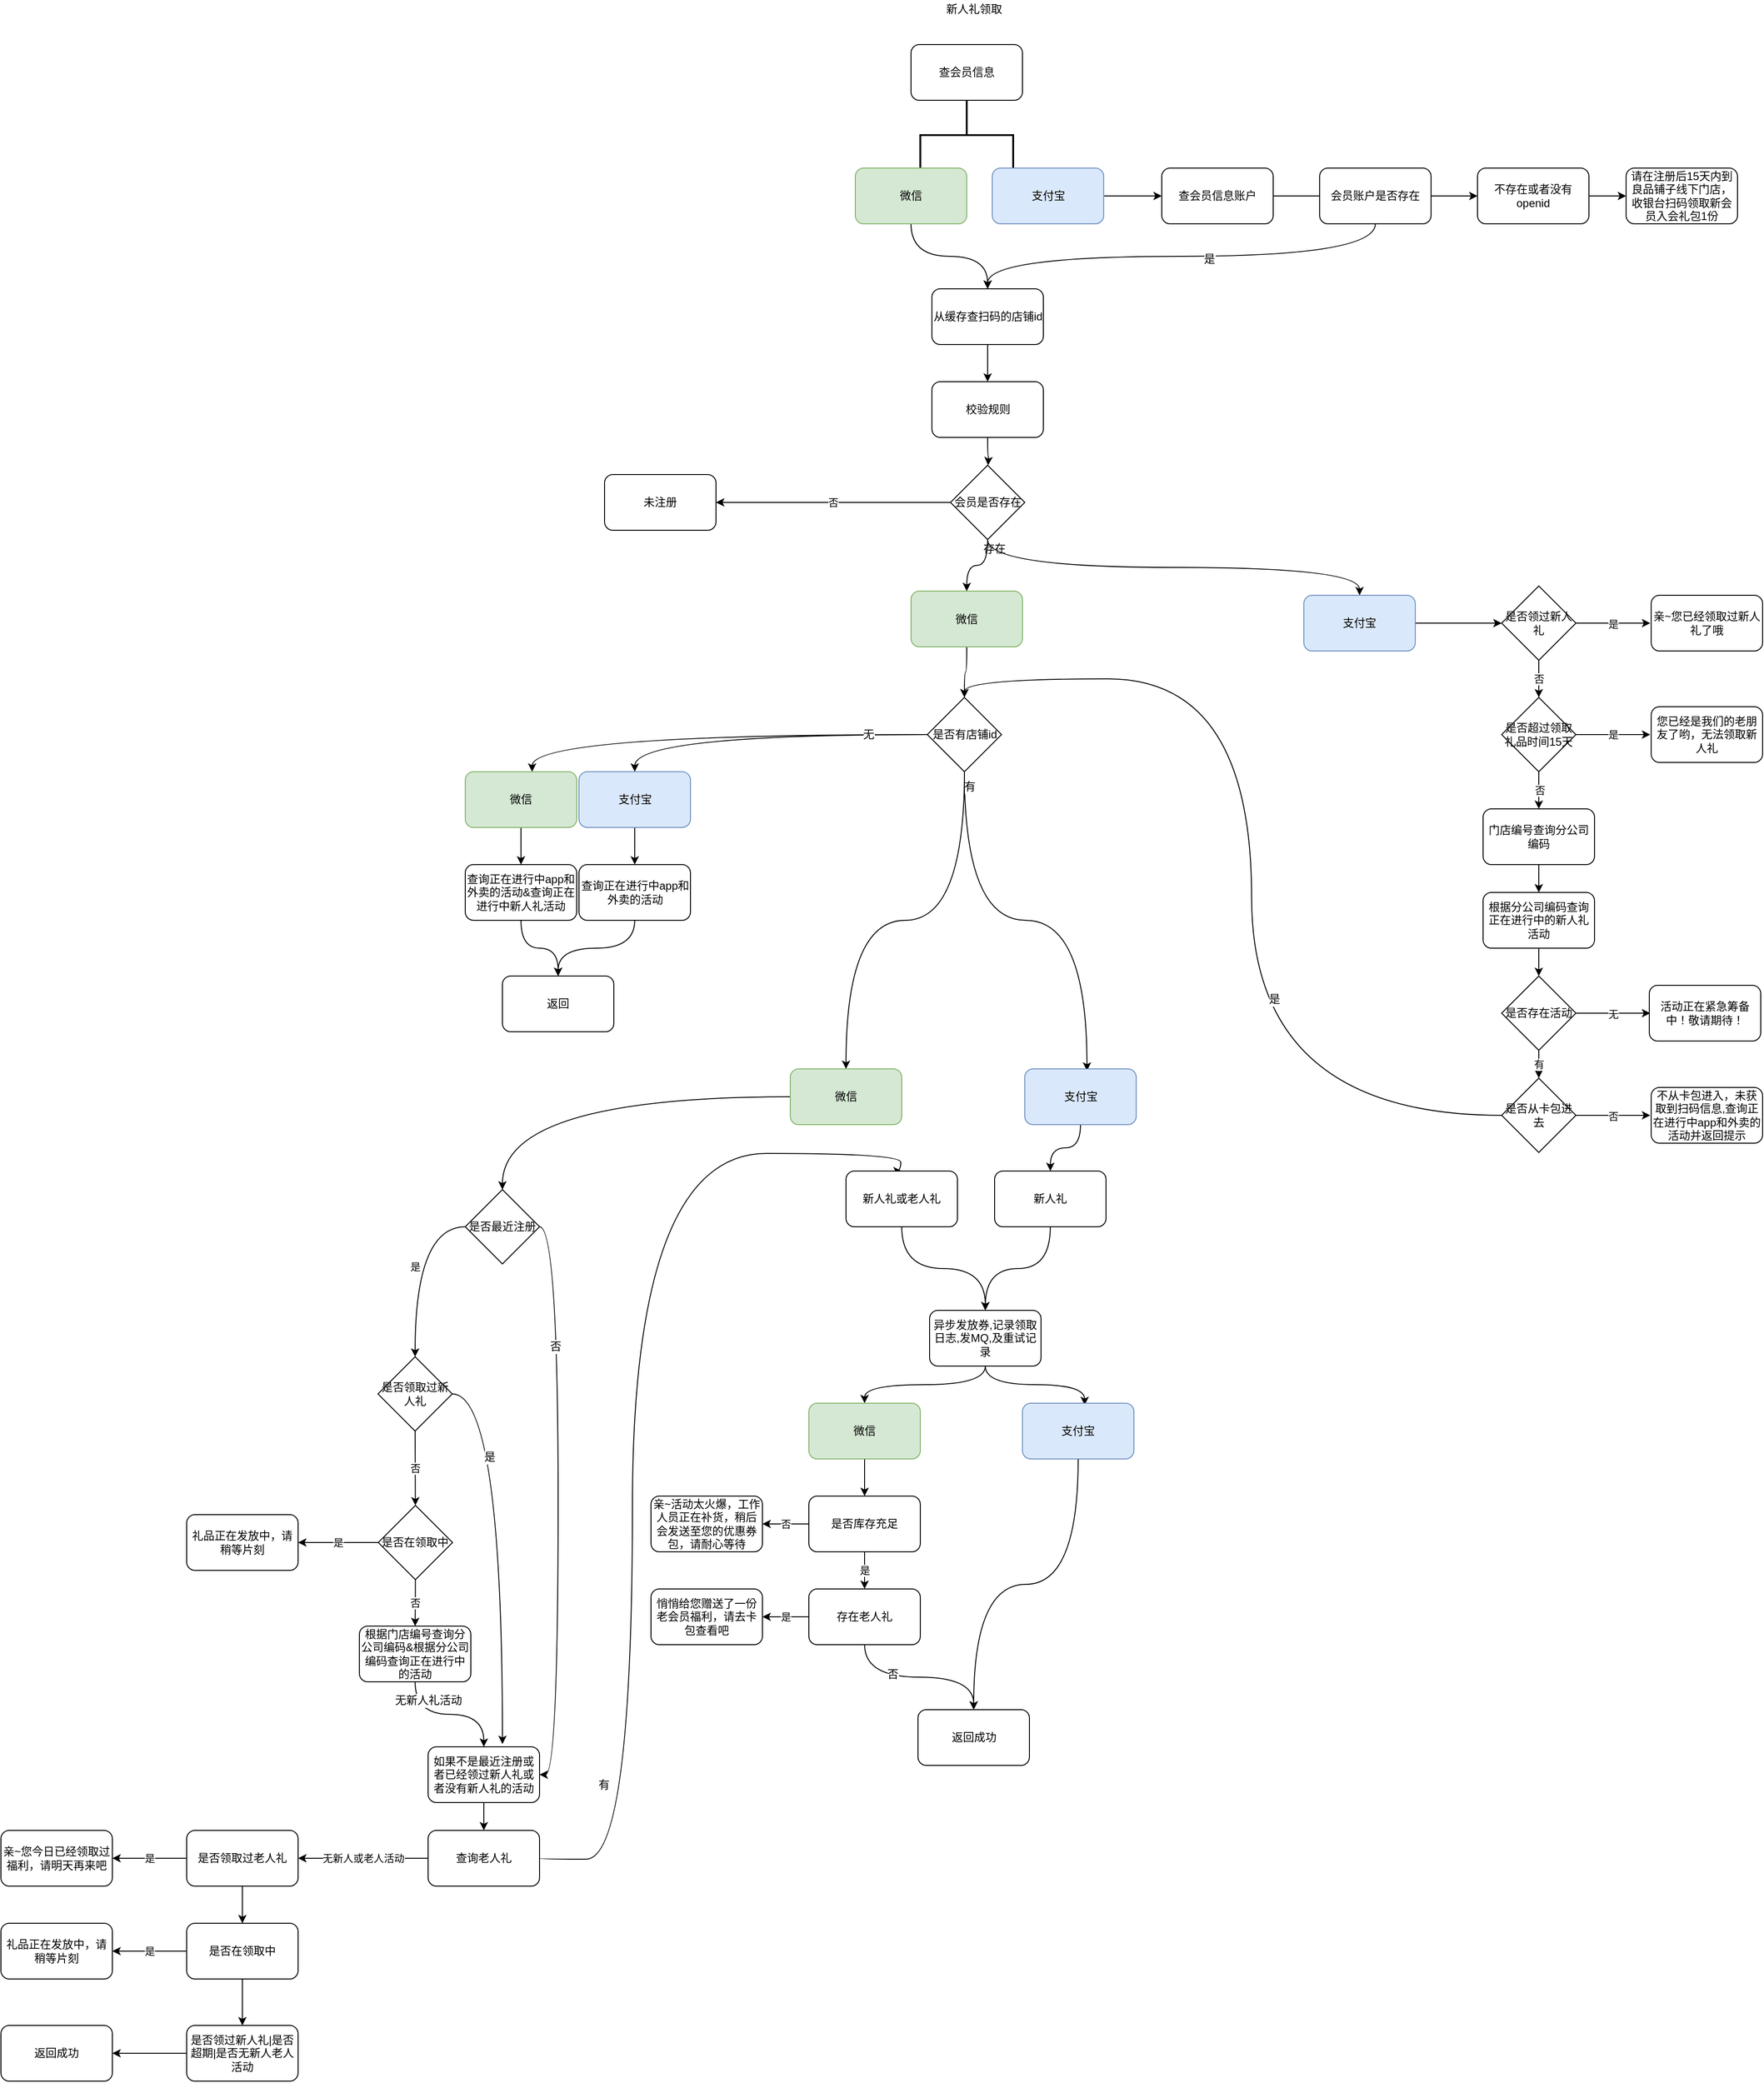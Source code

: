 <mxfile version="12.4.8" type="github">
  <diagram id="RvbXFcik-qNb9ONn9Jq8" name="第 1 页">
    <mxGraphModel dx="3076" dy="2088" grid="1" gridSize="10" guides="1" tooltips="1" connect="1" arrows="1" fold="1" page="1" pageScale="1" pageWidth="827" pageHeight="1169" math="0" shadow="0">
      <root>
        <mxCell id="0"/>
        <mxCell id="1" parent="0"/>
        <mxCell id="LnuIVruw8-GFj0OsJwK6-21" value="查会员信息" style="rounded=1;whiteSpace=wrap;html=1;" vertex="1" parent="1">
          <mxGeometry x="120" y="27" width="120" height="60" as="geometry"/>
        </mxCell>
        <mxCell id="LnuIVruw8-GFj0OsJwK6-9" value="" style="edgeStyle=orthogonalEdgeStyle;rounded=0;orthogonalLoop=1;jettySize=auto;html=1;" edge="1" parent="1" source="LnuIVruw8-GFj0OsJwK6-5" target="LnuIVruw8-GFj0OsJwK6-8">
          <mxGeometry relative="1" as="geometry"/>
        </mxCell>
        <mxCell id="LnuIVruw8-GFj0OsJwK6-5" value="不存在或者没有openid" style="rounded=1;whiteSpace=wrap;html=1;" vertex="1" parent="1">
          <mxGeometry x="730" y="160" width="120" height="60" as="geometry"/>
        </mxCell>
        <mxCell id="LnuIVruw8-GFj0OsJwK6-8" value="请在注册后15天内到良品铺子线下门店，收银台扫码领取新会员入会礼包1份" style="rounded=1;whiteSpace=wrap;html=1;" vertex="1" parent="1">
          <mxGeometry x="890" y="160" width="120" height="60" as="geometry"/>
        </mxCell>
        <mxCell id="LXQ_3Y_5uVBMGB0NAbPt-2" value="新人礼领取" style="text;html=1;strokeColor=none;fillColor=none;align=center;verticalAlign=middle;whiteSpace=wrap;rounded=0;" parent="1" vertex="1">
          <mxGeometry x="137.5" y="-20.59" width="100" height="20" as="geometry"/>
        </mxCell>
        <mxCell id="LnuIVruw8-GFj0OsJwK6-34" value="" style="edgeStyle=orthogonalEdgeStyle;rounded=0;orthogonalLoop=1;jettySize=auto;html=1;" edge="1" parent="1" source="LnuIVruw8-GFj0OsJwK6-13" target="LnuIVruw8-GFj0OsJwK6-33">
          <mxGeometry relative="1" as="geometry"/>
        </mxCell>
        <mxCell id="LnuIVruw8-GFj0OsJwK6-13" value="从缓存查扫码的店铺id" style="rounded=1;whiteSpace=wrap;html=1;" vertex="1" parent="1">
          <mxGeometry x="142.5" y="290" width="120" height="60" as="geometry"/>
        </mxCell>
        <mxCell id="LnuIVruw8-GFj0OsJwK6-184" value="" style="edgeStyle=orthogonalEdgeStyle;curved=1;rounded=0;orthogonalLoop=1;jettySize=auto;html=1;" edge="1" parent="1" source="LnuIVruw8-GFj0OsJwK6-33">
          <mxGeometry relative="1" as="geometry">
            <mxPoint x="203" y="480" as="targetPoint"/>
          </mxGeometry>
        </mxCell>
        <mxCell id="LnuIVruw8-GFj0OsJwK6-33" value="校验规则" style="rounded=1;whiteSpace=wrap;html=1;" vertex="1" parent="1">
          <mxGeometry x="142.5" y="390" width="120" height="60" as="geometry"/>
        </mxCell>
        <mxCell id="LnuIVruw8-GFj0OsJwK6-17" value="" style="strokeWidth=2;html=1;shape=mxgraph.flowchart.annotation_2;align=left;labelPosition=right;pointerEvents=1;rotation=90;" vertex="1" parent="1">
          <mxGeometry x="142.5" y="74.5" width="75" height="100" as="geometry"/>
        </mxCell>
        <mxCell id="LnuIVruw8-GFj0OsJwK6-24" value="" style="edgeStyle=orthogonalEdgeStyle;rounded=0;orthogonalLoop=1;jettySize=auto;html=1;" edge="1" parent="1" source="LnuIVruw8-GFj0OsJwK6-18" target="LnuIVruw8-GFj0OsJwK6-23">
          <mxGeometry relative="1" as="geometry"/>
        </mxCell>
        <mxCell id="LnuIVruw8-GFj0OsJwK6-18" value="支付宝" style="rounded=1;whiteSpace=wrap;html=1;fillColor=#dae8fc;strokeColor=#6c8ebf;" vertex="1" parent="1">
          <mxGeometry x="207.5" y="160" width="120" height="60" as="geometry"/>
        </mxCell>
        <mxCell id="LnuIVruw8-GFj0OsJwK6-25" value="" style="edgeStyle=orthogonalEdgeStyle;rounded=0;orthogonalLoop=1;jettySize=auto;html=1;" edge="1" parent="1" source="LnuIVruw8-GFj0OsJwK6-23">
          <mxGeometry relative="1" as="geometry">
            <mxPoint x="580" y="190" as="targetPoint"/>
          </mxGeometry>
        </mxCell>
        <mxCell id="LnuIVruw8-GFj0OsJwK6-180" style="edgeStyle=orthogonalEdgeStyle;curved=1;rounded=0;orthogonalLoop=1;jettySize=auto;html=1;exitX=0.5;exitY=1;exitDx=0;exitDy=0;entryX=0.5;entryY=0;entryDx=0;entryDy=0;" edge="1" parent="1" source="LnuIVruw8-GFj0OsJwK6-19" target="LnuIVruw8-GFj0OsJwK6-13">
          <mxGeometry relative="1" as="geometry"/>
        </mxCell>
        <mxCell id="LnuIVruw8-GFj0OsJwK6-19" value="微信" style="rounded=1;whiteSpace=wrap;html=1;fillColor=#d5e8d4;strokeColor=#82b366;" vertex="1" parent="1">
          <mxGeometry x="60" y="160" width="120" height="60" as="geometry"/>
        </mxCell>
        <mxCell id="LnuIVruw8-GFj0OsJwK6-42" value="" style="edgeStyle=orthogonalEdgeStyle;rounded=0;orthogonalLoop=1;jettySize=auto;html=1;" edge="1" parent="1" source="LnuIVruw8-GFj0OsJwK6-31" target="LnuIVruw8-GFj0OsJwK6-41">
          <mxGeometry relative="1" as="geometry"/>
        </mxCell>
        <mxCell id="LnuIVruw8-GFj0OsJwK6-31" value="支付宝" style="rounded=1;whiteSpace=wrap;html=1;fillColor=#dae8fc;strokeColor=#6c8ebf;" vertex="1" parent="1">
          <mxGeometry x="543" y="620" width="120" height="60" as="geometry"/>
        </mxCell>
        <mxCell id="LnuIVruw8-GFj0OsJwK6-190" style="edgeStyle=orthogonalEdgeStyle;curved=1;rounded=0;orthogonalLoop=1;jettySize=auto;html=1;exitX=0.5;exitY=1;exitDx=0;exitDy=0;entryX=0.5;entryY=0;entryDx=0;entryDy=0;" edge="1" parent="1" source="LnuIVruw8-GFj0OsJwK6-32" target="LnuIVruw8-GFj0OsJwK6-74">
          <mxGeometry relative="1" as="geometry"/>
        </mxCell>
        <mxCell id="LnuIVruw8-GFj0OsJwK6-32" value="微信" style="rounded=1;whiteSpace=wrap;html=1;fillColor=#d5e8d4;strokeColor=#82b366;" vertex="1" parent="1">
          <mxGeometry x="120" y="615.5" width="120" height="60" as="geometry"/>
        </mxCell>
        <mxCell id="LnuIVruw8-GFj0OsJwK6-39" value="否" style="edgeStyle=orthogonalEdgeStyle;rounded=0;orthogonalLoop=1;jettySize=auto;html=1;entryX=1;entryY=0.5;entryDx=0;entryDy=0;" edge="1" parent="1" source="LnuIVruw8-GFj0OsJwK6-37" target="LnuIVruw8-GFj0OsJwK6-40">
          <mxGeometry relative="1" as="geometry">
            <mxPoint x="-120" y="569.25" as="targetPoint"/>
          </mxGeometry>
        </mxCell>
        <mxCell id="LnuIVruw8-GFj0OsJwK6-188" style="edgeStyle=orthogonalEdgeStyle;curved=1;rounded=0;orthogonalLoop=1;jettySize=auto;html=1;exitX=0.5;exitY=1;exitDx=0;exitDy=0;entryX=0.5;entryY=0;entryDx=0;entryDy=0;" edge="1" parent="1" source="LnuIVruw8-GFj0OsJwK6-37" target="LnuIVruw8-GFj0OsJwK6-32">
          <mxGeometry relative="1" as="geometry"/>
        </mxCell>
        <mxCell id="LnuIVruw8-GFj0OsJwK6-189" style="edgeStyle=orthogonalEdgeStyle;curved=1;rounded=0;orthogonalLoop=1;jettySize=auto;html=1;exitX=0.5;exitY=1;exitDx=0;exitDy=0;" edge="1" parent="1" source="LnuIVruw8-GFj0OsJwK6-37" target="LnuIVruw8-GFj0OsJwK6-31">
          <mxGeometry relative="1" as="geometry"/>
        </mxCell>
        <mxCell id="LnuIVruw8-GFj0OsJwK6-37" value="&lt;span style=&quot;white-space: normal&quot;&gt;会员是否存在&lt;/span&gt;" style="rhombus;whiteSpace=wrap;html=1;" vertex="1" parent="1">
          <mxGeometry x="162.5" y="480" width="80" height="80" as="geometry"/>
        </mxCell>
        <mxCell id="LnuIVruw8-GFj0OsJwK6-102" style="edgeStyle=orthogonalEdgeStyle;curved=1;rounded=0;orthogonalLoop=1;jettySize=auto;html=1;exitX=0;exitY=0.5;exitDx=0;exitDy=0;entryX=0.6;entryY=0;entryDx=0;entryDy=0;entryPerimeter=0;" edge="1" parent="1" source="LnuIVruw8-GFj0OsJwK6-74" target="LnuIVruw8-GFj0OsJwK6-81">
          <mxGeometry relative="1" as="geometry"/>
        </mxCell>
        <mxCell id="LnuIVruw8-GFj0OsJwK6-103" style="edgeStyle=orthogonalEdgeStyle;curved=1;rounded=0;orthogonalLoop=1;jettySize=auto;html=1;exitX=0;exitY=0.5;exitDx=0;exitDy=0;entryX=0.5;entryY=0;entryDx=0;entryDy=0;" edge="1" parent="1" source="LnuIVruw8-GFj0OsJwK6-74" target="LnuIVruw8-GFj0OsJwK6-83">
          <mxGeometry relative="1" as="geometry"/>
        </mxCell>
        <mxCell id="LnuIVruw8-GFj0OsJwK6-104" value="无" style="text;html=1;align=center;verticalAlign=middle;resizable=0;points=[];labelBackgroundColor=#ffffff;" vertex="1" connectable="0" parent="LnuIVruw8-GFj0OsJwK6-103">
          <mxGeometry x="-0.642" relative="1" as="geometry">
            <mxPoint as="offset"/>
          </mxGeometry>
        </mxCell>
        <mxCell id="LnuIVruw8-GFj0OsJwK6-109" style="edgeStyle=orthogonalEdgeStyle;curved=1;rounded=0;orthogonalLoop=1;jettySize=auto;html=1;exitX=0.5;exitY=1;exitDx=0;exitDy=0;" edge="1" parent="1" source="LnuIVruw8-GFj0OsJwK6-74" target="LnuIVruw8-GFj0OsJwK6-108">
          <mxGeometry relative="1" as="geometry"/>
        </mxCell>
        <mxCell id="LnuIVruw8-GFj0OsJwK6-112" style="edgeStyle=orthogonalEdgeStyle;curved=1;rounded=0;orthogonalLoop=1;jettySize=auto;html=1;exitX=0.5;exitY=1;exitDx=0;exitDy=0;entryX=0.558;entryY=0.033;entryDx=0;entryDy=0;entryPerimeter=0;" edge="1" parent="1" source="LnuIVruw8-GFj0OsJwK6-74" target="LnuIVruw8-GFj0OsJwK6-110">
          <mxGeometry relative="1" as="geometry"/>
        </mxCell>
        <mxCell id="LnuIVruw8-GFj0OsJwK6-113" value="有" style="text;html=1;align=center;verticalAlign=middle;resizable=0;points=[];labelBackgroundColor=#ffffff;" vertex="1" connectable="0" parent="LnuIVruw8-GFj0OsJwK6-112">
          <mxGeometry x="-0.929" y="5" relative="1" as="geometry">
            <mxPoint as="offset"/>
          </mxGeometry>
        </mxCell>
        <mxCell id="LnuIVruw8-GFj0OsJwK6-74" value="&lt;span style=&quot;white-space: normal&quot;&gt;是否有店铺id&lt;/span&gt;" style="rhombus;whiteSpace=wrap;html=1;" vertex="1" parent="1">
          <mxGeometry x="137.5" y="730" width="80" height="80" as="geometry"/>
        </mxCell>
        <mxCell id="LnuIVruw8-GFj0OsJwK6-40" value="未注册" style="rounded=1;whiteSpace=wrap;html=1;" vertex="1" parent="1">
          <mxGeometry x="-210" y="490" width="120" height="60" as="geometry"/>
        </mxCell>
        <mxCell id="LnuIVruw8-GFj0OsJwK6-44" value="是" style="edgeStyle=orthogonalEdgeStyle;rounded=0;orthogonalLoop=1;jettySize=auto;html=1;" edge="1" parent="1" source="LnuIVruw8-GFj0OsJwK6-41">
          <mxGeometry relative="1" as="geometry">
            <mxPoint x="916" y="650" as="targetPoint"/>
          </mxGeometry>
        </mxCell>
        <mxCell id="LnuIVruw8-GFj0OsJwK6-47" value="否" style="edgeStyle=orthogonalEdgeStyle;rounded=0;orthogonalLoop=1;jettySize=auto;html=1;" edge="1" parent="1" source="LnuIVruw8-GFj0OsJwK6-41" target="LnuIVruw8-GFj0OsJwK6-46">
          <mxGeometry relative="1" as="geometry"/>
        </mxCell>
        <mxCell id="LnuIVruw8-GFj0OsJwK6-41" value="是否领过新人礼" style="rhombus;whiteSpace=wrap;html=1;" vertex="1" parent="1">
          <mxGeometry x="756" y="610" width="80" height="80" as="geometry"/>
        </mxCell>
        <mxCell id="LnuIVruw8-GFj0OsJwK6-51" value="否" style="edgeStyle=orthogonalEdgeStyle;rounded=0;orthogonalLoop=1;jettySize=auto;html=1;" edge="1" parent="1" source="LnuIVruw8-GFj0OsJwK6-46">
          <mxGeometry relative="1" as="geometry">
            <mxPoint x="796" y="850" as="targetPoint"/>
          </mxGeometry>
        </mxCell>
        <mxCell id="LnuIVruw8-GFj0OsJwK6-46" value="是否超过领取礼品时间15天" style="rhombus;whiteSpace=wrap;html=1;" vertex="1" parent="1">
          <mxGeometry x="756" y="730" width="80" height="80" as="geometry"/>
        </mxCell>
        <mxCell id="LnuIVruw8-GFj0OsJwK6-45" value="亲~您已经领取过新人礼了哦" style="rounded=1;whiteSpace=wrap;html=1;" vertex="1" parent="1">
          <mxGeometry x="917" y="620" width="120" height="60" as="geometry"/>
        </mxCell>
        <mxCell id="LnuIVruw8-GFj0OsJwK6-48" value="是" style="edgeStyle=orthogonalEdgeStyle;rounded=0;orthogonalLoop=1;jettySize=auto;html=1;" edge="1" parent="1">
          <mxGeometry relative="1" as="geometry">
            <mxPoint x="836" y="770" as="sourcePoint"/>
            <mxPoint x="916" y="770" as="targetPoint"/>
          </mxGeometry>
        </mxCell>
        <mxCell id="LnuIVruw8-GFj0OsJwK6-49" value="您已经是我们的老朋友了哟，无法领取新人礼" style="rounded=1;whiteSpace=wrap;html=1;" vertex="1" parent="1">
          <mxGeometry x="917" y="740" width="120" height="60" as="geometry"/>
        </mxCell>
        <mxCell id="LnuIVruw8-GFj0OsJwK6-58" value="" style="edgeStyle=orthogonalEdgeStyle;rounded=0;orthogonalLoop=1;jettySize=auto;html=1;" edge="1" parent="1" source="LnuIVruw8-GFj0OsJwK6-56" target="LnuIVruw8-GFj0OsJwK6-57">
          <mxGeometry relative="1" as="geometry"/>
        </mxCell>
        <mxCell id="LnuIVruw8-GFj0OsJwK6-56" value="门店编号查询分公司编码" style="rounded=1;whiteSpace=wrap;html=1;" vertex="1" parent="1">
          <mxGeometry x="736" y="850" width="120" height="60" as="geometry"/>
        </mxCell>
        <mxCell id="LnuIVruw8-GFj0OsJwK6-60" value="" style="edgeStyle=orthogonalEdgeStyle;rounded=0;orthogonalLoop=1;jettySize=auto;html=1;" edge="1" parent="1" source="LnuIVruw8-GFj0OsJwK6-57">
          <mxGeometry relative="1" as="geometry">
            <mxPoint x="796" y="1030" as="targetPoint"/>
          </mxGeometry>
        </mxCell>
        <mxCell id="LnuIVruw8-GFj0OsJwK6-57" value="根据分公司编码查询正在进行中的新人礼活动" style="rounded=1;whiteSpace=wrap;html=1;" vertex="1" parent="1">
          <mxGeometry x="736" y="940" width="120" height="60" as="geometry"/>
        </mxCell>
        <mxCell id="LnuIVruw8-GFj0OsJwK6-63" value="无" style="edgeStyle=orthogonalEdgeStyle;rounded=0;orthogonalLoop=1;jettySize=auto;html=1;" edge="1" parent="1" source="LnuIVruw8-GFj0OsJwK6-61">
          <mxGeometry relative="1" as="geometry">
            <mxPoint x="916" y="1070" as="targetPoint"/>
          </mxGeometry>
        </mxCell>
        <mxCell id="LnuIVruw8-GFj0OsJwK6-214" value="有" style="edgeStyle=orthogonalEdgeStyle;curved=1;rounded=0;orthogonalLoop=1;jettySize=auto;html=1;" edge="1" parent="1" source="LnuIVruw8-GFj0OsJwK6-61" target="LnuIVruw8-GFj0OsJwK6-68">
          <mxGeometry relative="1" as="geometry"/>
        </mxCell>
        <mxCell id="LnuIVruw8-GFj0OsJwK6-61" value="是否存在活动" style="rhombus;whiteSpace=wrap;html=1;" vertex="1" parent="1">
          <mxGeometry x="756" y="1030" width="80" height="80" as="geometry"/>
        </mxCell>
        <mxCell id="LnuIVruw8-GFj0OsJwK6-64" value="活动正在紧急筹备中！敬请期待！" style="rounded=1;whiteSpace=wrap;html=1;" vertex="1" parent="1">
          <mxGeometry x="915" y="1040" width="120" height="60" as="geometry"/>
        </mxCell>
        <mxCell id="LnuIVruw8-GFj0OsJwK6-70" value="否" style="edgeStyle=orthogonalEdgeStyle;rounded=0;orthogonalLoop=1;jettySize=auto;html=1;" edge="1" parent="1" source="LnuIVruw8-GFj0OsJwK6-68">
          <mxGeometry relative="1" as="geometry">
            <mxPoint x="916" y="1180" as="targetPoint"/>
          </mxGeometry>
        </mxCell>
        <mxCell id="LnuIVruw8-GFj0OsJwK6-187" style="edgeStyle=orthogonalEdgeStyle;curved=1;rounded=0;orthogonalLoop=1;jettySize=auto;html=1;exitX=0;exitY=0.5;exitDx=0;exitDy=0;entryX=0.5;entryY=0;entryDx=0;entryDy=0;" edge="1" parent="1" source="LnuIVruw8-GFj0OsJwK6-68" target="LnuIVruw8-GFj0OsJwK6-74">
          <mxGeometry relative="1" as="geometry"/>
        </mxCell>
        <mxCell id="LnuIVruw8-GFj0OsJwK6-212" value="是" style="text;html=1;align=center;verticalAlign=middle;resizable=0;points=[];labelBackgroundColor=#ffffff;" vertex="1" connectable="0" parent="LnuIVruw8-GFj0OsJwK6-187">
          <mxGeometry x="-0.541" y="-125" relative="1" as="geometry">
            <mxPoint as="offset"/>
          </mxGeometry>
        </mxCell>
        <mxCell id="LnuIVruw8-GFj0OsJwK6-68" value="是否从卡包进去" style="rhombus;whiteSpace=wrap;html=1;" vertex="1" parent="1">
          <mxGeometry x="756" y="1140" width="80" height="80" as="geometry"/>
        </mxCell>
        <mxCell id="LnuIVruw8-GFj0OsJwK6-71" value="不从卡包进入，未获取到扫码信息,查询正在进行中app和外卖的活动并返回提示" style="rounded=1;whiteSpace=wrap;html=1;" vertex="1" parent="1">
          <mxGeometry x="917" y="1150" width="120" height="60" as="geometry"/>
        </mxCell>
        <mxCell id="LnuIVruw8-GFj0OsJwK6-88" value="" style="edgeStyle=orthogonalEdgeStyle;rounded=0;orthogonalLoop=1;jettySize=auto;html=1;" edge="1" parent="1" source="LnuIVruw8-GFj0OsJwK6-81" target="LnuIVruw8-GFj0OsJwK6-87">
          <mxGeometry relative="1" as="geometry"/>
        </mxCell>
        <mxCell id="LnuIVruw8-GFj0OsJwK6-81" value="微信" style="rounded=1;whiteSpace=wrap;html=1;fillColor=#d5e8d4;strokeColor=#82b366;" vertex="1" parent="1">
          <mxGeometry x="-360" y="810" width="120" height="60" as="geometry"/>
        </mxCell>
        <mxCell id="LnuIVruw8-GFj0OsJwK6-191" style="edgeStyle=orthogonalEdgeStyle;curved=1;rounded=0;orthogonalLoop=1;jettySize=auto;html=1;exitX=0.5;exitY=1;exitDx=0;exitDy=0;entryX=0.5;entryY=0;entryDx=0;entryDy=0;" edge="1" parent="1" source="LnuIVruw8-GFj0OsJwK6-87" target="LnuIVruw8-GFj0OsJwK6-93">
          <mxGeometry relative="1" as="geometry"/>
        </mxCell>
        <mxCell id="LnuIVruw8-GFj0OsJwK6-87" value="查询正在进行中app和外卖的活动&amp;amp;查询正在进行中新人礼活动" style="rounded=1;whiteSpace=wrap;html=1;" vertex="1" parent="1">
          <mxGeometry x="-360" y="910" width="120" height="60" as="geometry"/>
        </mxCell>
        <mxCell id="LnuIVruw8-GFj0OsJwK6-93" value="返回" style="rounded=1;whiteSpace=wrap;html=1;" vertex="1" parent="1">
          <mxGeometry x="-320" y="1030" width="120" height="60" as="geometry"/>
        </mxCell>
        <mxCell id="LnuIVruw8-GFj0OsJwK6-90" value="" style="edgeStyle=orthogonalEdgeStyle;rounded=0;orthogonalLoop=1;jettySize=auto;html=1;" edge="1" parent="1" source="LnuIVruw8-GFj0OsJwK6-83" target="LnuIVruw8-GFj0OsJwK6-89">
          <mxGeometry relative="1" as="geometry"/>
        </mxCell>
        <mxCell id="LnuIVruw8-GFj0OsJwK6-83" value="支付宝" style="rounded=1;whiteSpace=wrap;html=1;fillColor=#dae8fc;strokeColor=#6c8ebf;" vertex="1" parent="1">
          <mxGeometry x="-237.5" y="810" width="120" height="60" as="geometry"/>
        </mxCell>
        <mxCell id="LnuIVruw8-GFj0OsJwK6-100" style="edgeStyle=orthogonalEdgeStyle;rounded=0;orthogonalLoop=1;jettySize=auto;html=1;exitX=0.5;exitY=1;exitDx=0;exitDy=0;entryX=0.5;entryY=0;entryDx=0;entryDy=0;curved=1;" edge="1" parent="1" source="LnuIVruw8-GFj0OsJwK6-89" target="LnuIVruw8-GFj0OsJwK6-93">
          <mxGeometry relative="1" as="geometry"/>
        </mxCell>
        <mxCell id="LnuIVruw8-GFj0OsJwK6-89" value="查询正在进行中app和外卖的活动" style="rounded=1;whiteSpace=wrap;html=1;" vertex="1" parent="1">
          <mxGeometry x="-237.5" y="910" width="120" height="60" as="geometry"/>
        </mxCell>
        <mxCell id="LnuIVruw8-GFj0OsJwK6-192" style="edgeStyle=orthogonalEdgeStyle;curved=1;rounded=0;orthogonalLoop=1;jettySize=auto;html=1;exitX=0;exitY=0.5;exitDx=0;exitDy=0;" edge="1" parent="1" source="LnuIVruw8-GFj0OsJwK6-108" target="LnuIVruw8-GFj0OsJwK6-116">
          <mxGeometry relative="1" as="geometry"/>
        </mxCell>
        <mxCell id="LnuIVruw8-GFj0OsJwK6-108" value="&lt;span style=&quot;white-space: normal&quot;&gt;微信&lt;/span&gt;" style="rounded=1;whiteSpace=wrap;html=1;fillColor=#d5e8d4;strokeColor=#82b366;" vertex="1" parent="1">
          <mxGeometry x="-10" y="1130" width="120" height="60" as="geometry"/>
        </mxCell>
        <mxCell id="LnuIVruw8-GFj0OsJwK6-201" style="edgeStyle=orthogonalEdgeStyle;curved=1;rounded=0;orthogonalLoop=1;jettySize=auto;html=1;exitX=0.5;exitY=1;exitDx=0;exitDy=0;" edge="1" parent="1" source="LnuIVruw8-GFj0OsJwK6-110" target="LnuIVruw8-GFj0OsJwK6-154">
          <mxGeometry relative="1" as="geometry"/>
        </mxCell>
        <mxCell id="LnuIVruw8-GFj0OsJwK6-110" value="&lt;span style=&quot;white-space: normal&quot;&gt;支付宝&lt;/span&gt;" style="rounded=1;whiteSpace=wrap;html=1;fillColor=#dae8fc;strokeColor=#6c8ebf;" vertex="1" parent="1">
          <mxGeometry x="242.5" y="1130" width="120" height="60" as="geometry"/>
        </mxCell>
        <mxCell id="LnuIVruw8-GFj0OsJwK6-118" value="是" style="edgeStyle=orthogonalEdgeStyle;curved=1;rounded=0;orthogonalLoop=1;jettySize=auto;html=1;" edge="1" parent="1" source="LnuIVruw8-GFj0OsJwK6-116" target="LnuIVruw8-GFj0OsJwK6-117">
          <mxGeometry relative="1" as="geometry"/>
        </mxCell>
        <mxCell id="LnuIVruw8-GFj0OsJwK6-206" style="edgeStyle=orthogonalEdgeStyle;curved=1;rounded=0;orthogonalLoop=1;jettySize=auto;html=1;exitX=1;exitY=0.5;exitDx=0;exitDy=0;entryX=1;entryY=0.5;entryDx=0;entryDy=0;" edge="1" parent="1" source="LnuIVruw8-GFj0OsJwK6-116" target="LnuIVruw8-GFj0OsJwK6-127">
          <mxGeometry relative="1" as="geometry"/>
        </mxCell>
        <mxCell id="LnuIVruw8-GFj0OsJwK6-209" value="否" style="text;html=1;align=center;verticalAlign=middle;resizable=0;points=[];labelBackgroundColor=#ffffff;" vertex="1" connectable="0" parent="LnuIVruw8-GFj0OsJwK6-206">
          <mxGeometry x="-0.527" y="-3" relative="1" as="geometry">
            <mxPoint as="offset"/>
          </mxGeometry>
        </mxCell>
        <mxCell id="LnuIVruw8-GFj0OsJwK6-116" value="是否最近注册" style="rhombus;whiteSpace=wrap;html=1;" vertex="1" parent="1">
          <mxGeometry x="-360" y="1260" width="80" height="80" as="geometry"/>
        </mxCell>
        <mxCell id="LnuIVruw8-GFj0OsJwK6-193" value="否" style="edgeStyle=orthogonalEdgeStyle;curved=1;rounded=0;orthogonalLoop=1;jettySize=auto;html=1;exitX=0.5;exitY=1;exitDx=0;exitDy=0;" edge="1" parent="1" source="LnuIVruw8-GFj0OsJwK6-117" target="LnuIVruw8-GFj0OsJwK6-119">
          <mxGeometry relative="1" as="geometry"/>
        </mxCell>
        <mxCell id="LnuIVruw8-GFj0OsJwK6-207" style="edgeStyle=orthogonalEdgeStyle;curved=1;rounded=0;orthogonalLoop=1;jettySize=auto;html=1;exitX=1;exitY=0.5;exitDx=0;exitDy=0;entryX=0.667;entryY=-0.05;entryDx=0;entryDy=0;entryPerimeter=0;" edge="1" parent="1" source="LnuIVruw8-GFj0OsJwK6-117" target="LnuIVruw8-GFj0OsJwK6-127">
          <mxGeometry relative="1" as="geometry"/>
        </mxCell>
        <mxCell id="LnuIVruw8-GFj0OsJwK6-208" value="是" style="text;html=1;align=center;verticalAlign=middle;resizable=0;points=[];labelBackgroundColor=#ffffff;" vertex="1" connectable="0" parent="LnuIVruw8-GFj0OsJwK6-207">
          <mxGeometry x="-0.434" y="-14" relative="1" as="geometry">
            <mxPoint as="offset"/>
          </mxGeometry>
        </mxCell>
        <mxCell id="LnuIVruw8-GFj0OsJwK6-117" value="是否领取过新人礼" style="rhombus;whiteSpace=wrap;html=1;" vertex="1" parent="1">
          <mxGeometry x="-454" y="1440" width="80" height="80" as="geometry"/>
        </mxCell>
        <mxCell id="LnuIVruw8-GFj0OsJwK6-122" value="是" style="edgeStyle=orthogonalEdgeStyle;curved=1;rounded=0;orthogonalLoop=1;jettySize=auto;html=1;entryX=1;entryY=0.5;entryDx=0;entryDy=0;" edge="1" parent="1" source="LnuIVruw8-GFj0OsJwK6-119" target="LnuIVruw8-GFj0OsJwK6-123">
          <mxGeometry relative="1" as="geometry">
            <mxPoint x="-390" y="1700" as="targetPoint"/>
          </mxGeometry>
        </mxCell>
        <mxCell id="LnuIVruw8-GFj0OsJwK6-194" value="否" style="edgeStyle=orthogonalEdgeStyle;curved=1;rounded=0;orthogonalLoop=1;jettySize=auto;html=1;" edge="1" parent="1" source="LnuIVruw8-GFj0OsJwK6-119" target="LnuIVruw8-GFj0OsJwK6-126">
          <mxGeometry relative="1" as="geometry"/>
        </mxCell>
        <mxCell id="LnuIVruw8-GFj0OsJwK6-119" value="是否在领取中" style="rhombus;whiteSpace=wrap;html=1;" vertex="1" parent="1">
          <mxGeometry x="-453.67" y="1600" width="80" height="80" as="geometry"/>
        </mxCell>
        <mxCell id="LnuIVruw8-GFj0OsJwK6-123" value="礼品正在发放中，请稍等片刻" style="rounded=1;whiteSpace=wrap;html=1;" vertex="1" parent="1">
          <mxGeometry x="-660" y="1610" width="120" height="60" as="geometry"/>
        </mxCell>
        <mxCell id="LnuIVruw8-GFj0OsJwK6-132" style="edgeStyle=orthogonalEdgeStyle;curved=1;rounded=0;orthogonalLoop=1;jettySize=auto;html=1;exitX=0.5;exitY=1;exitDx=0;exitDy=0;entryX=0.5;entryY=0;entryDx=0;entryDy=0;" edge="1" parent="1" source="LnuIVruw8-GFj0OsJwK6-126" target="LnuIVruw8-GFj0OsJwK6-127">
          <mxGeometry relative="1" as="geometry">
            <mxPoint x="-190" y="1970" as="targetPoint"/>
          </mxGeometry>
        </mxCell>
        <mxCell id="LnuIVruw8-GFj0OsJwK6-133" value="无新人礼活动" style="text;html=1;align=center;verticalAlign=middle;resizable=0;points=[];labelBackgroundColor=#ffffff;" vertex="1" connectable="0" parent="LnuIVruw8-GFj0OsJwK6-132">
          <mxGeometry x="-0.154" y="-11" relative="1" as="geometry">
            <mxPoint x="-12.17" y="-26" as="offset"/>
          </mxGeometry>
        </mxCell>
        <mxCell id="LnuIVruw8-GFj0OsJwK6-126" value="根据门店编号查询分公司编码&amp;amp;根据分公司编码查询正在进行中的活动" style="rounded=1;whiteSpace=wrap;html=1;" vertex="1" parent="1">
          <mxGeometry x="-474" y="1730" width="120" height="60" as="geometry"/>
        </mxCell>
        <mxCell id="LnuIVruw8-GFj0OsJwK6-135" value="" style="edgeStyle=orthogonalEdgeStyle;curved=1;rounded=0;orthogonalLoop=1;jettySize=auto;html=1;" edge="1" parent="1" source="LnuIVruw8-GFj0OsJwK6-127" target="LnuIVruw8-GFj0OsJwK6-134">
          <mxGeometry relative="1" as="geometry"/>
        </mxCell>
        <mxCell id="LnuIVruw8-GFj0OsJwK6-127" value="如果不是最近注册或者已经领过新人礼或者没有新人礼的活动" style="rounded=1;whiteSpace=wrap;html=1;" vertex="1" parent="1">
          <mxGeometry x="-400" y="1860" width="120" height="60" as="geometry"/>
        </mxCell>
        <mxCell id="LnuIVruw8-GFj0OsJwK6-137" value="无新人或老人活动" style="edgeStyle=orthogonalEdgeStyle;curved=1;rounded=0;orthogonalLoop=1;jettySize=auto;html=1;" edge="1" parent="1" source="LnuIVruw8-GFj0OsJwK6-134" target="LnuIVruw8-GFj0OsJwK6-136">
          <mxGeometry relative="1" as="geometry"/>
        </mxCell>
        <mxCell id="LnuIVruw8-GFj0OsJwK6-204" style="edgeStyle=orthogonalEdgeStyle;curved=1;rounded=0;orthogonalLoop=1;jettySize=auto;html=1;exitX=1;exitY=0.5;exitDx=0;exitDy=0;entryX=0.5;entryY=0;entryDx=0;entryDy=0;" edge="1" parent="1" source="LnuIVruw8-GFj0OsJwK6-134" target="LnuIVruw8-GFj0OsJwK6-152">
          <mxGeometry relative="1" as="geometry">
            <Array as="points">
              <mxPoint x="-180" y="1981"/>
              <mxPoint x="-180" y="1221"/>
              <mxPoint x="109" y="1221"/>
            </Array>
          </mxGeometry>
        </mxCell>
        <mxCell id="LnuIVruw8-GFj0OsJwK6-213" value="有" style="text;html=1;align=center;verticalAlign=middle;resizable=0;points=[];labelBackgroundColor=#ffffff;" vertex="1" connectable="0" parent="LnuIVruw8-GFj0OsJwK6-204">
          <mxGeometry x="-0.873" y="27" relative="1" as="geometry">
            <mxPoint x="-4.33" y="-53" as="offset"/>
          </mxGeometry>
        </mxCell>
        <mxCell id="LnuIVruw8-GFj0OsJwK6-134" value="查询老人礼" style="rounded=1;whiteSpace=wrap;html=1;" vertex="1" parent="1">
          <mxGeometry x="-400" y="1950" width="120" height="60" as="geometry"/>
        </mxCell>
        <mxCell id="LnuIVruw8-GFj0OsJwK6-139" value="是" style="edgeStyle=orthogonalEdgeStyle;curved=1;rounded=0;orthogonalLoop=1;jettySize=auto;html=1;" edge="1" parent="1" source="LnuIVruw8-GFj0OsJwK6-136" target="LnuIVruw8-GFj0OsJwK6-138">
          <mxGeometry relative="1" as="geometry"/>
        </mxCell>
        <mxCell id="LnuIVruw8-GFj0OsJwK6-141" value="" style="edgeStyle=orthogonalEdgeStyle;curved=1;rounded=0;orthogonalLoop=1;jettySize=auto;html=1;" edge="1" parent="1" source="LnuIVruw8-GFj0OsJwK6-136" target="LnuIVruw8-GFj0OsJwK6-140">
          <mxGeometry relative="1" as="geometry"/>
        </mxCell>
        <mxCell id="LnuIVruw8-GFj0OsJwK6-136" value="是否领取过老人礼" style="rounded=1;whiteSpace=wrap;html=1;" vertex="1" parent="1">
          <mxGeometry x="-660" y="1950" width="120" height="60" as="geometry"/>
        </mxCell>
        <mxCell id="LnuIVruw8-GFj0OsJwK6-143" value="是" style="edgeStyle=orthogonalEdgeStyle;curved=1;rounded=0;orthogonalLoop=1;jettySize=auto;html=1;" edge="1" parent="1" source="LnuIVruw8-GFj0OsJwK6-140" target="LnuIVruw8-GFj0OsJwK6-142">
          <mxGeometry relative="1" as="geometry"/>
        </mxCell>
        <mxCell id="LnuIVruw8-GFj0OsJwK6-195" value="" style="edgeStyle=orthogonalEdgeStyle;curved=1;rounded=0;orthogonalLoop=1;jettySize=auto;html=1;" edge="1" parent="1" source="LnuIVruw8-GFj0OsJwK6-140" target="LnuIVruw8-GFj0OsJwK6-144">
          <mxGeometry relative="1" as="geometry"/>
        </mxCell>
        <mxCell id="LnuIVruw8-GFj0OsJwK6-140" value="是否在领取中" style="rounded=1;whiteSpace=wrap;html=1;" vertex="1" parent="1">
          <mxGeometry x="-660" y="2050" width="120" height="60" as="geometry"/>
        </mxCell>
        <mxCell id="LnuIVruw8-GFj0OsJwK6-211" value="" style="edgeStyle=orthogonalEdgeStyle;curved=1;rounded=0;orthogonalLoop=1;jettySize=auto;html=1;" edge="1" parent="1" source="LnuIVruw8-GFj0OsJwK6-144" target="LnuIVruw8-GFj0OsJwK6-210">
          <mxGeometry relative="1" as="geometry"/>
        </mxCell>
        <mxCell id="LnuIVruw8-GFj0OsJwK6-144" value="是否领过新人礼|是否超期|是否无新人老人活动" style="rounded=1;whiteSpace=wrap;html=1;" vertex="1" parent="1">
          <mxGeometry x="-660" y="2160" width="120" height="60" as="geometry"/>
        </mxCell>
        <mxCell id="LnuIVruw8-GFj0OsJwK6-210" value="返回成功" style="rounded=1;whiteSpace=wrap;html=1;" vertex="1" parent="1">
          <mxGeometry x="-860" y="2160" width="120" height="60" as="geometry"/>
        </mxCell>
        <mxCell id="LnuIVruw8-GFj0OsJwK6-142" value="礼品正在发放中，请稍等片刻" style="rounded=1;whiteSpace=wrap;html=1;" vertex="1" parent="1">
          <mxGeometry x="-860" y="2050" width="120" height="60" as="geometry"/>
        </mxCell>
        <mxCell id="LnuIVruw8-GFj0OsJwK6-138" value="亲~您今日已经领取过福利，请明天再来吧" style="rounded=1;whiteSpace=wrap;html=1;" vertex="1" parent="1">
          <mxGeometry x="-860" y="1950" width="120" height="60" as="geometry"/>
        </mxCell>
        <mxCell id="LnuIVruw8-GFj0OsJwK6-156" style="edgeStyle=orthogonalEdgeStyle;curved=1;rounded=0;orthogonalLoop=1;jettySize=auto;html=1;exitX=0.5;exitY=1;exitDx=0;exitDy=0;" edge="1" parent="1" source="LnuIVruw8-GFj0OsJwK6-152" target="LnuIVruw8-GFj0OsJwK6-155">
          <mxGeometry relative="1" as="geometry"/>
        </mxCell>
        <mxCell id="LnuIVruw8-GFj0OsJwK6-152" value="新人礼或老人礼" style="rounded=1;whiteSpace=wrap;html=1;" vertex="1" parent="1">
          <mxGeometry x="50" y="1240" width="120" height="60" as="geometry"/>
        </mxCell>
        <mxCell id="LnuIVruw8-GFj0OsJwK6-157" style="edgeStyle=orthogonalEdgeStyle;curved=1;rounded=0;orthogonalLoop=1;jettySize=auto;html=1;exitX=0.5;exitY=1;exitDx=0;exitDy=0;" edge="1" parent="1" source="LnuIVruw8-GFj0OsJwK6-154">
          <mxGeometry relative="1" as="geometry">
            <mxPoint x="200" y="1390" as="targetPoint"/>
          </mxGeometry>
        </mxCell>
        <mxCell id="LnuIVruw8-GFj0OsJwK6-154" value="新人礼" style="rounded=1;whiteSpace=wrap;html=1;" vertex="1" parent="1">
          <mxGeometry x="210" y="1240" width="120" height="60" as="geometry"/>
        </mxCell>
        <mxCell id="LnuIVruw8-GFj0OsJwK6-160" style="edgeStyle=orthogonalEdgeStyle;curved=1;rounded=0;orthogonalLoop=1;jettySize=auto;html=1;exitX=0.5;exitY=1;exitDx=0;exitDy=0;" edge="1" parent="1" source="LnuIVruw8-GFj0OsJwK6-155" target="LnuIVruw8-GFj0OsJwK6-158">
          <mxGeometry relative="1" as="geometry"/>
        </mxCell>
        <mxCell id="LnuIVruw8-GFj0OsJwK6-161" style="edgeStyle=orthogonalEdgeStyle;curved=1;rounded=0;orthogonalLoop=1;jettySize=auto;html=1;exitX=0.5;exitY=1;exitDx=0;exitDy=0;entryX=0.558;entryY=0.033;entryDx=0;entryDy=0;entryPerimeter=0;" edge="1" parent="1" source="LnuIVruw8-GFj0OsJwK6-155" target="LnuIVruw8-GFj0OsJwK6-159">
          <mxGeometry relative="1" as="geometry"/>
        </mxCell>
        <mxCell id="LnuIVruw8-GFj0OsJwK6-155" value="异步发放券,记录领取日志,发MQ,及重试记录" style="rounded=1;whiteSpace=wrap;html=1;" vertex="1" parent="1">
          <mxGeometry x="140" y="1390" width="120" height="60" as="geometry"/>
        </mxCell>
        <mxCell id="LnuIVruw8-GFj0OsJwK6-163" value="" style="edgeStyle=orthogonalEdgeStyle;curved=1;rounded=0;orthogonalLoop=1;jettySize=auto;html=1;" edge="1" parent="1" source="LnuIVruw8-GFj0OsJwK6-158">
          <mxGeometry relative="1" as="geometry">
            <mxPoint x="70" y="1590" as="targetPoint"/>
          </mxGeometry>
        </mxCell>
        <mxCell id="LnuIVruw8-GFj0OsJwK6-158" value="微信" style="rounded=1;whiteSpace=wrap;html=1;fillColor=#d5e8d4;strokeColor=#82b366;" vertex="1" parent="1">
          <mxGeometry x="10" y="1490" width="120" height="60" as="geometry"/>
        </mxCell>
        <mxCell id="LnuIVruw8-GFj0OsJwK6-171" value="" style="edgeStyle=orthogonalEdgeStyle;curved=1;rounded=0;orthogonalLoop=1;jettySize=auto;html=1;" edge="1" parent="1" source="LnuIVruw8-GFj0OsJwK6-159" target="LnuIVruw8-GFj0OsJwK6-170">
          <mxGeometry relative="1" as="geometry"/>
        </mxCell>
        <mxCell id="LnuIVruw8-GFj0OsJwK6-159" value="支付宝" style="rounded=1;whiteSpace=wrap;html=1;fillColor=#dae8fc;strokeColor=#6c8ebf;" vertex="1" parent="1">
          <mxGeometry x="240" y="1490" width="120" height="60" as="geometry"/>
        </mxCell>
        <mxCell id="LnuIVruw8-GFj0OsJwK6-170" value="返回成功" style="rounded=1;whiteSpace=wrap;html=1;" vertex="1" parent="1">
          <mxGeometry x="127.5" y="1820" width="120" height="60" as="geometry"/>
        </mxCell>
        <mxCell id="LnuIVruw8-GFj0OsJwK6-176" value="" style="edgeStyle=orthogonalEdgeStyle;curved=1;rounded=0;orthogonalLoop=1;jettySize=auto;html=1;" edge="1" parent="1" source="LnuIVruw8-GFj0OsJwK6-174" target="LnuIVruw8-GFj0OsJwK6-5">
          <mxGeometry relative="1" as="geometry"/>
        </mxCell>
        <mxCell id="LnuIVruw8-GFj0OsJwK6-178" style="edgeStyle=orthogonalEdgeStyle;curved=1;rounded=0;orthogonalLoop=1;jettySize=auto;html=1;exitX=0.5;exitY=1;exitDx=0;exitDy=0;" edge="1" parent="1" source="LnuIVruw8-GFj0OsJwK6-174" target="LnuIVruw8-GFj0OsJwK6-13">
          <mxGeometry relative="1" as="geometry"/>
        </mxCell>
        <mxCell id="LnuIVruw8-GFj0OsJwK6-179" value="是" style="text;html=1;align=center;verticalAlign=middle;resizable=0;points=[];labelBackgroundColor=#ffffff;" vertex="1" connectable="0" parent="LnuIVruw8-GFj0OsJwK6-178">
          <mxGeometry x="-0.121" y="3" relative="1" as="geometry">
            <mxPoint as="offset"/>
          </mxGeometry>
        </mxCell>
        <mxCell id="LnuIVruw8-GFj0OsJwK6-174" value="&lt;span style=&quot;white-space: normal&quot;&gt;会员账户是否存在&lt;/span&gt;" style="rounded=1;whiteSpace=wrap;html=1;" vertex="1" parent="1">
          <mxGeometry x="560" y="160" width="120" height="60" as="geometry"/>
        </mxCell>
        <mxCell id="LnuIVruw8-GFj0OsJwK6-23" value="查会员信息账户" style="rounded=1;whiteSpace=wrap;html=1;" vertex="1" parent="1">
          <mxGeometry x="390" y="160" width="120" height="60" as="geometry"/>
        </mxCell>
        <mxCell id="LnuIVruw8-GFj0OsJwK6-215" value="存在" style="text;html=1;strokeColor=none;fillColor=none;align=center;verticalAlign=middle;whiteSpace=wrap;rounded=0;" vertex="1" parent="1">
          <mxGeometry x="190" y="560" width="40" height="20" as="geometry"/>
        </mxCell>
        <mxCell id="LnuIVruw8-GFj0OsJwK6-217" value="否" style="edgeStyle=orthogonalEdgeStyle;curved=1;rounded=0;orthogonalLoop=1;jettySize=auto;html=1;" edge="1" parent="1" source="LnuIVruw8-GFj0OsJwK6-218" target="LnuIVruw8-GFj0OsJwK6-219">
          <mxGeometry relative="1" as="geometry"/>
        </mxCell>
        <mxCell id="LnuIVruw8-GFj0OsJwK6-223" value="是" style="edgeStyle=orthogonalEdgeStyle;curved=1;rounded=0;orthogonalLoop=1;jettySize=auto;html=1;" edge="1" parent="1" source="LnuIVruw8-GFj0OsJwK6-218" target="LnuIVruw8-GFj0OsJwK6-221">
          <mxGeometry relative="1" as="geometry"/>
        </mxCell>
        <mxCell id="LnuIVruw8-GFj0OsJwK6-218" value="是否库存充足" style="rounded=1;whiteSpace=wrap;html=1;" vertex="1" parent="1">
          <mxGeometry x="10" y="1590" width="120" height="60" as="geometry"/>
        </mxCell>
        <mxCell id="LnuIVruw8-GFj0OsJwK6-219" value="亲~活动太火爆，工作人员正在补货，稍后会发送至您的优惠券包，请耐心等待" style="rounded=1;whiteSpace=wrap;html=1;" vertex="1" parent="1">
          <mxGeometry x="-160" y="1590" width="120" height="60" as="geometry"/>
        </mxCell>
        <mxCell id="LnuIVruw8-GFj0OsJwK6-220" value="是" style="edgeStyle=orthogonalEdgeStyle;curved=1;rounded=0;orthogonalLoop=1;jettySize=auto;html=1;" edge="1" parent="1" source="LnuIVruw8-GFj0OsJwK6-221" target="LnuIVruw8-GFj0OsJwK6-222">
          <mxGeometry relative="1" as="geometry"/>
        </mxCell>
        <mxCell id="LnuIVruw8-GFj0OsJwK6-224" style="edgeStyle=orthogonalEdgeStyle;curved=1;rounded=0;orthogonalLoop=1;jettySize=auto;html=1;exitX=0.5;exitY=1;exitDx=0;exitDy=0;entryX=0.5;entryY=0;entryDx=0;entryDy=0;" edge="1" parent="1" source="LnuIVruw8-GFj0OsJwK6-221" target="LnuIVruw8-GFj0OsJwK6-170">
          <mxGeometry relative="1" as="geometry"/>
        </mxCell>
        <mxCell id="LnuIVruw8-GFj0OsJwK6-225" value="否" style="text;html=1;align=center;verticalAlign=middle;resizable=0;points=[];labelBackgroundColor=#ffffff;" vertex="1" connectable="0" parent="LnuIVruw8-GFj0OsJwK6-224">
          <mxGeometry x="-0.308" y="3" relative="1" as="geometry">
            <mxPoint as="offset"/>
          </mxGeometry>
        </mxCell>
        <mxCell id="LnuIVruw8-GFj0OsJwK6-221" value="存在老人礼" style="rounded=1;whiteSpace=wrap;html=1;" vertex="1" parent="1">
          <mxGeometry x="10" y="1690" width="120" height="60" as="geometry"/>
        </mxCell>
        <mxCell id="LnuIVruw8-GFj0OsJwK6-222" value="悄悄给您赠送了一份老会员福利，请去卡包查看吧" style="rounded=1;whiteSpace=wrap;html=1;" vertex="1" parent="1">
          <mxGeometry x="-160" y="1690" width="120" height="60" as="geometry"/>
        </mxCell>
      </root>
    </mxGraphModel>
  </diagram>
</mxfile>
